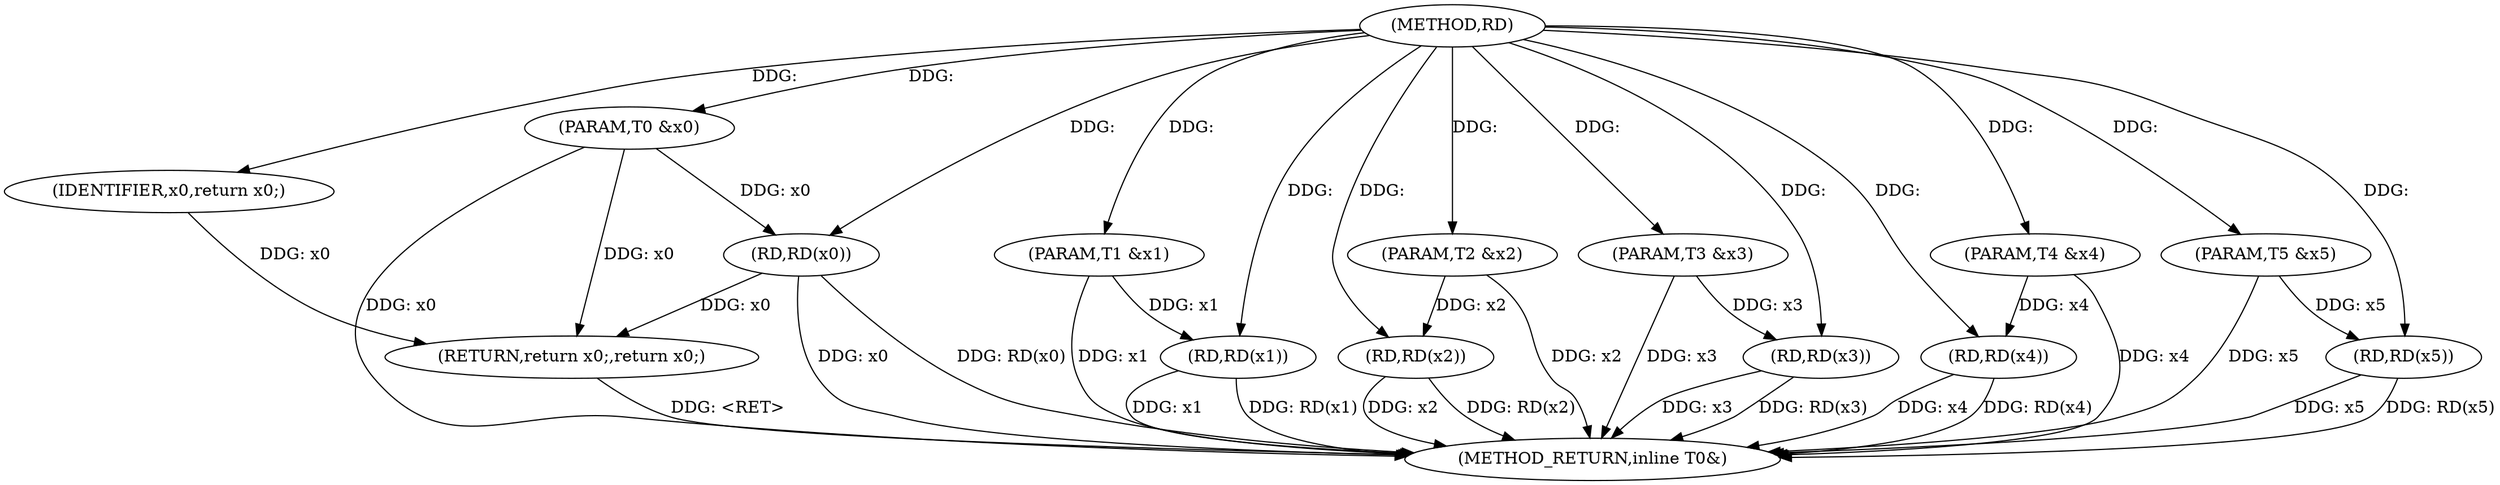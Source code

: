 digraph "RD" {  
"1000343" [label = "(METHOD,RD)" ]
"1000370" [label = "(METHOD_RETURN,inline T0&)" ]
"1000344" [label = "(PARAM,T0 &x0)" ]
"1000345" [label = "(PARAM,T1 &x1)" ]
"1000346" [label = "(PARAM,T2 &x2)" ]
"1000347" [label = "(PARAM,T3 &x3)" ]
"1000348" [label = "(PARAM,T4 &x4)" ]
"1000349" [label = "(PARAM,T5 &x5)" ]
"1000368" [label = "(RETURN,return x0;,return x0;)" ]
"1000352" [label = "(RD,RD(x0))" ]
"1000369" [label = "(IDENTIFIER,x0,return x0;)" ]
"1000355" [label = "(RD,RD(x1))" ]
"1000358" [label = "(RD,RD(x2))" ]
"1000361" [label = "(RD,RD(x3))" ]
"1000364" [label = "(RD,RD(x4))" ]
"1000366" [label = "(RD,RD(x5))" ]
  "1000344" -> "1000370"  [ label = "DDG: x0"] 
  "1000345" -> "1000370"  [ label = "DDG: x1"] 
  "1000346" -> "1000370"  [ label = "DDG: x2"] 
  "1000347" -> "1000370"  [ label = "DDG: x3"] 
  "1000348" -> "1000370"  [ label = "DDG: x4"] 
  "1000349" -> "1000370"  [ label = "DDG: x5"] 
  "1000352" -> "1000370"  [ label = "DDG: x0"] 
  "1000352" -> "1000370"  [ label = "DDG: RD(x0)"] 
  "1000355" -> "1000370"  [ label = "DDG: x1"] 
  "1000355" -> "1000370"  [ label = "DDG: RD(x1)"] 
  "1000358" -> "1000370"  [ label = "DDG: x2"] 
  "1000358" -> "1000370"  [ label = "DDG: RD(x2)"] 
  "1000361" -> "1000370"  [ label = "DDG: x3"] 
  "1000361" -> "1000370"  [ label = "DDG: RD(x3)"] 
  "1000364" -> "1000370"  [ label = "DDG: x4"] 
  "1000364" -> "1000370"  [ label = "DDG: RD(x4)"] 
  "1000366" -> "1000370"  [ label = "DDG: x5"] 
  "1000366" -> "1000370"  [ label = "DDG: RD(x5)"] 
  "1000368" -> "1000370"  [ label = "DDG: <RET>"] 
  "1000343" -> "1000344"  [ label = "DDG: "] 
  "1000343" -> "1000345"  [ label = "DDG: "] 
  "1000343" -> "1000346"  [ label = "DDG: "] 
  "1000343" -> "1000347"  [ label = "DDG: "] 
  "1000343" -> "1000348"  [ label = "DDG: "] 
  "1000343" -> "1000349"  [ label = "DDG: "] 
  "1000369" -> "1000368"  [ label = "DDG: x0"] 
  "1000352" -> "1000368"  [ label = "DDG: x0"] 
  "1000344" -> "1000368"  [ label = "DDG: x0"] 
  "1000343" -> "1000369"  [ label = "DDG: "] 
  "1000344" -> "1000352"  [ label = "DDG: x0"] 
  "1000343" -> "1000352"  [ label = "DDG: "] 
  "1000345" -> "1000355"  [ label = "DDG: x1"] 
  "1000343" -> "1000355"  [ label = "DDG: "] 
  "1000346" -> "1000358"  [ label = "DDG: x2"] 
  "1000343" -> "1000358"  [ label = "DDG: "] 
  "1000347" -> "1000361"  [ label = "DDG: x3"] 
  "1000343" -> "1000361"  [ label = "DDG: "] 
  "1000348" -> "1000364"  [ label = "DDG: x4"] 
  "1000343" -> "1000364"  [ label = "DDG: "] 
  "1000349" -> "1000366"  [ label = "DDG: x5"] 
  "1000343" -> "1000366"  [ label = "DDG: "] 
}

